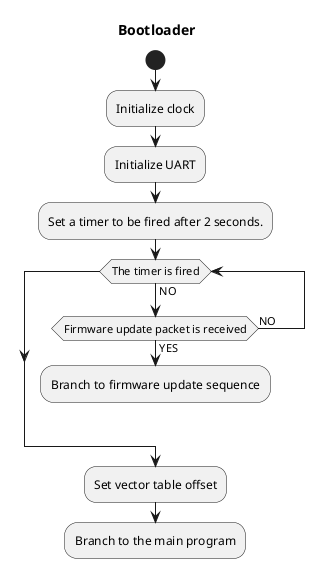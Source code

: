 @startuml

title Bootloader

start
:Initialize clock;
:Initialize UART;
:Set a timer to be fired after 2 seconds.;
while (The timer is fired) is (NO)
    if (Firmware update packet is received) then (YES)
        :Branch to firmware update sequence;
        detach
    else (NO)
    endif
endwhile
:Set vector table offset;
:Branch to the main program;

@enduml
